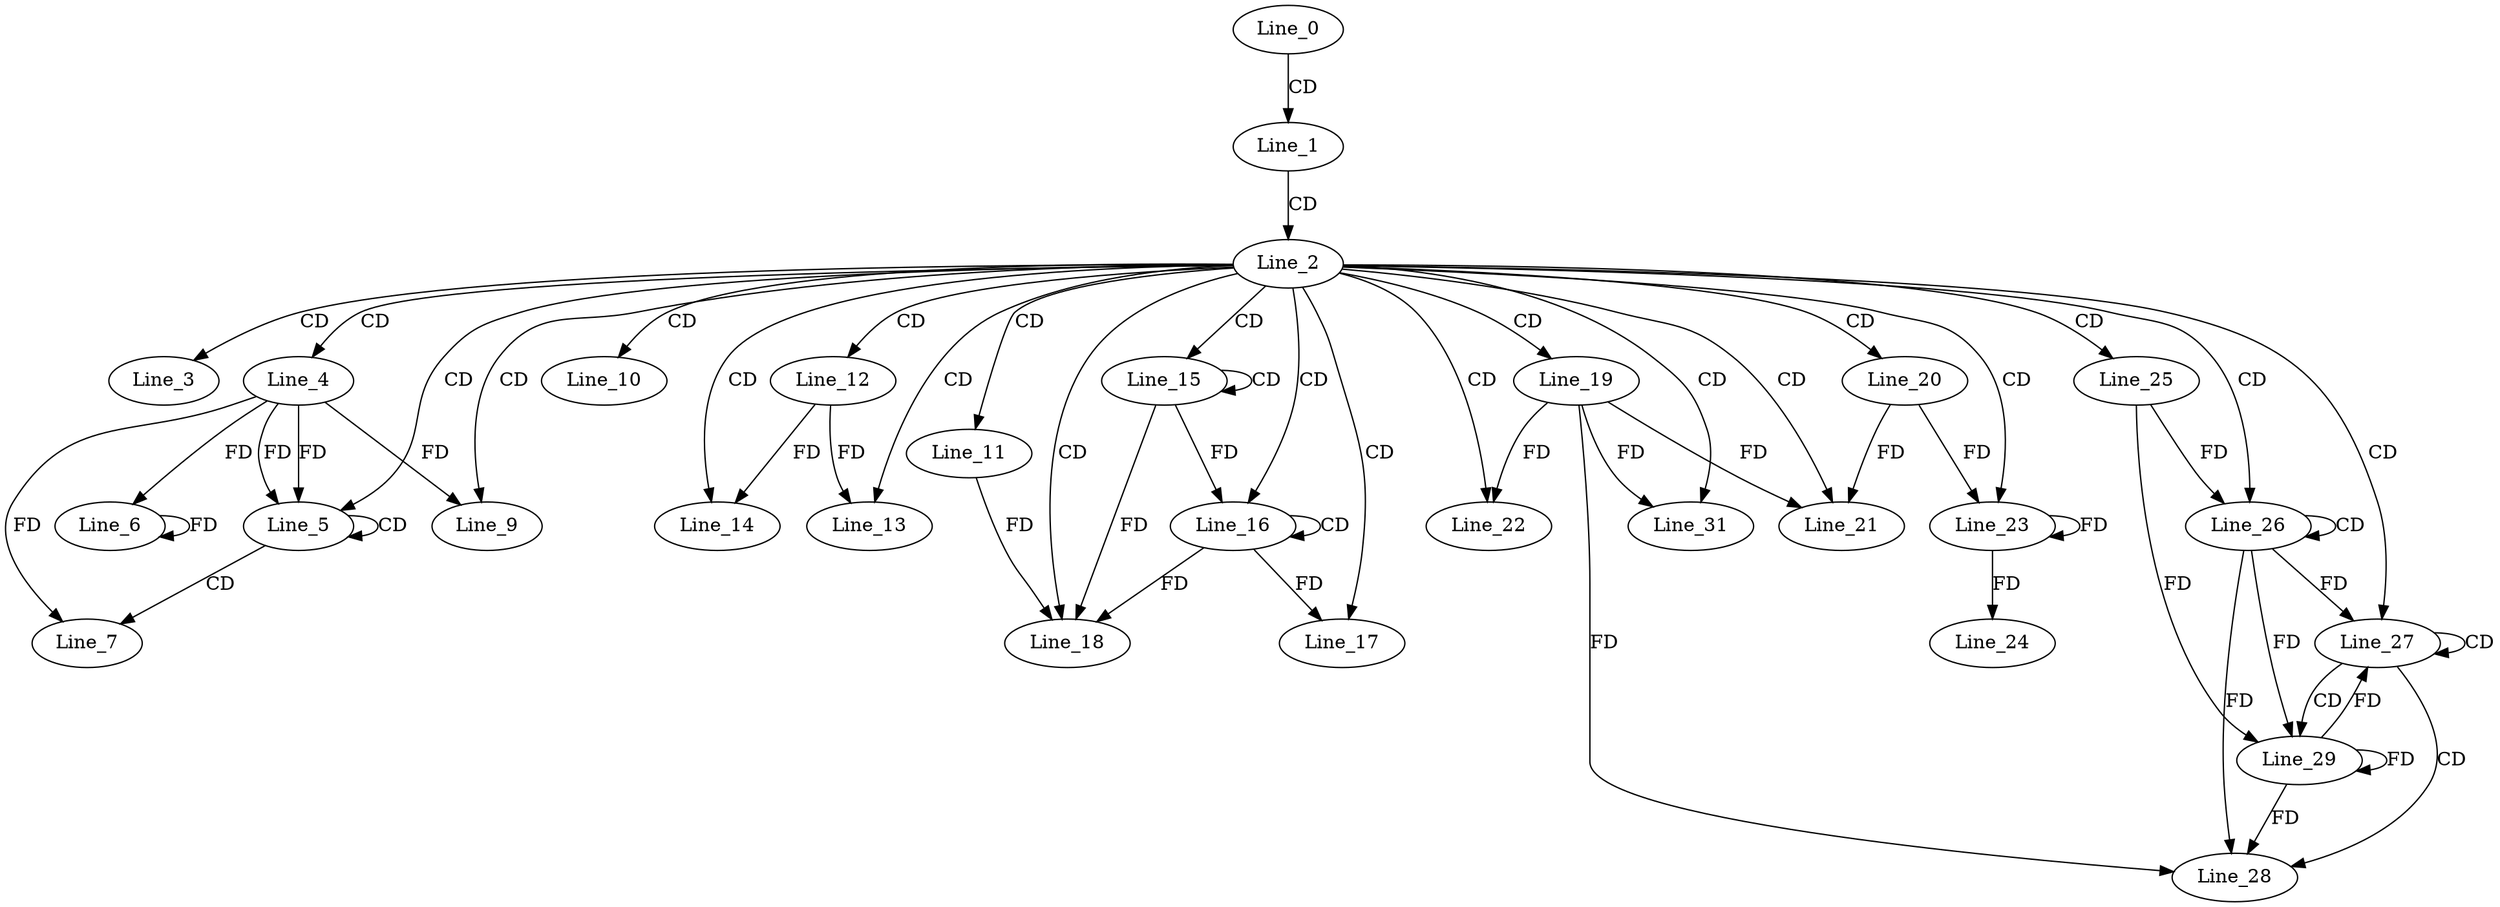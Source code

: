 digraph G {
  Line_0;
  Line_1;
  Line_2;
  Line_3;
  Line_4;
  Line_5;
  Line_5;
  Line_6;
  Line_6;
  Line_6;
  Line_7;
  Line_7;
  Line_9;
  Line_10;
  Line_11;
  Line_12;
  Line_13;
  Line_14;
  Line_15;
  Line_15;
  Line_16;
  Line_16;
  Line_17;
  Line_18;
  Line_18;
  Line_18;
  Line_18;
  Line_19;
  Line_20;
  Line_21;
  Line_22;
  Line_23;
  Line_24;
  Line_25;
  Line_26;
  Line_26;
  Line_27;
  Line_28;
  Line_29;
  Line_29;
  Line_31;
  Line_0 -> Line_1 [ label="CD" ];
  Line_1 -> Line_2 [ label="CD" ];
  Line_2 -> Line_3 [ label="CD" ];
  Line_2 -> Line_4 [ label="CD" ];
  Line_2 -> Line_5 [ label="CD" ];
  Line_4 -> Line_5 [ label="FD" ];
  Line_5 -> Line_5 [ label="CD" ];
  Line_4 -> Line_5 [ label="FD" ];
  Line_4 -> Line_6 [ label="FD" ];
  Line_6 -> Line_6 [ label="FD" ];
  Line_5 -> Line_7 [ label="CD" ];
  Line_4 -> Line_7 [ label="FD" ];
  Line_2 -> Line_9 [ label="CD" ];
  Line_4 -> Line_9 [ label="FD" ];
  Line_2 -> Line_10 [ label="CD" ];
  Line_2 -> Line_11 [ label="CD" ];
  Line_2 -> Line_12 [ label="CD" ];
  Line_2 -> Line_13 [ label="CD" ];
  Line_12 -> Line_13 [ label="FD" ];
  Line_2 -> Line_14 [ label="CD" ];
  Line_12 -> Line_14 [ label="FD" ];
  Line_2 -> Line_15 [ label="CD" ];
  Line_15 -> Line_15 [ label="CD" ];
  Line_2 -> Line_16 [ label="CD" ];
  Line_16 -> Line_16 [ label="CD" ];
  Line_15 -> Line_16 [ label="FD" ];
  Line_2 -> Line_17 [ label="CD" ];
  Line_16 -> Line_17 [ label="FD" ];
  Line_2 -> Line_18 [ label="CD" ];
  Line_15 -> Line_18 [ label="FD" ];
  Line_16 -> Line_18 [ label="FD" ];
  Line_11 -> Line_18 [ label="FD" ];
  Line_2 -> Line_19 [ label="CD" ];
  Line_2 -> Line_20 [ label="CD" ];
  Line_2 -> Line_21 [ label="CD" ];
  Line_19 -> Line_21 [ label="FD" ];
  Line_20 -> Line_21 [ label="FD" ];
  Line_2 -> Line_22 [ label="CD" ];
  Line_19 -> Line_22 [ label="FD" ];
  Line_2 -> Line_23 [ label="CD" ];
  Line_20 -> Line_23 [ label="FD" ];
  Line_23 -> Line_23 [ label="FD" ];
  Line_23 -> Line_24 [ label="FD" ];
  Line_2 -> Line_25 [ label="CD" ];
  Line_2 -> Line_26 [ label="CD" ];
  Line_26 -> Line_26 [ label="CD" ];
  Line_25 -> Line_26 [ label="FD" ];
  Line_2 -> Line_27 [ label="CD" ];
  Line_27 -> Line_27 [ label="CD" ];
  Line_26 -> Line_27 [ label="FD" ];
  Line_27 -> Line_28 [ label="CD" ];
  Line_19 -> Line_28 [ label="FD" ];
  Line_26 -> Line_28 [ label="FD" ];
  Line_27 -> Line_29 [ label="CD" ];
  Line_29 -> Line_29 [ label="FD" ];
  Line_26 -> Line_29 [ label="FD" ];
  Line_25 -> Line_29 [ label="FD" ];
  Line_2 -> Line_31 [ label="CD" ];
  Line_19 -> Line_31 [ label="FD" ];
  Line_29 -> Line_27 [ label="FD" ];
  Line_29 -> Line_28 [ label="FD" ];
}
